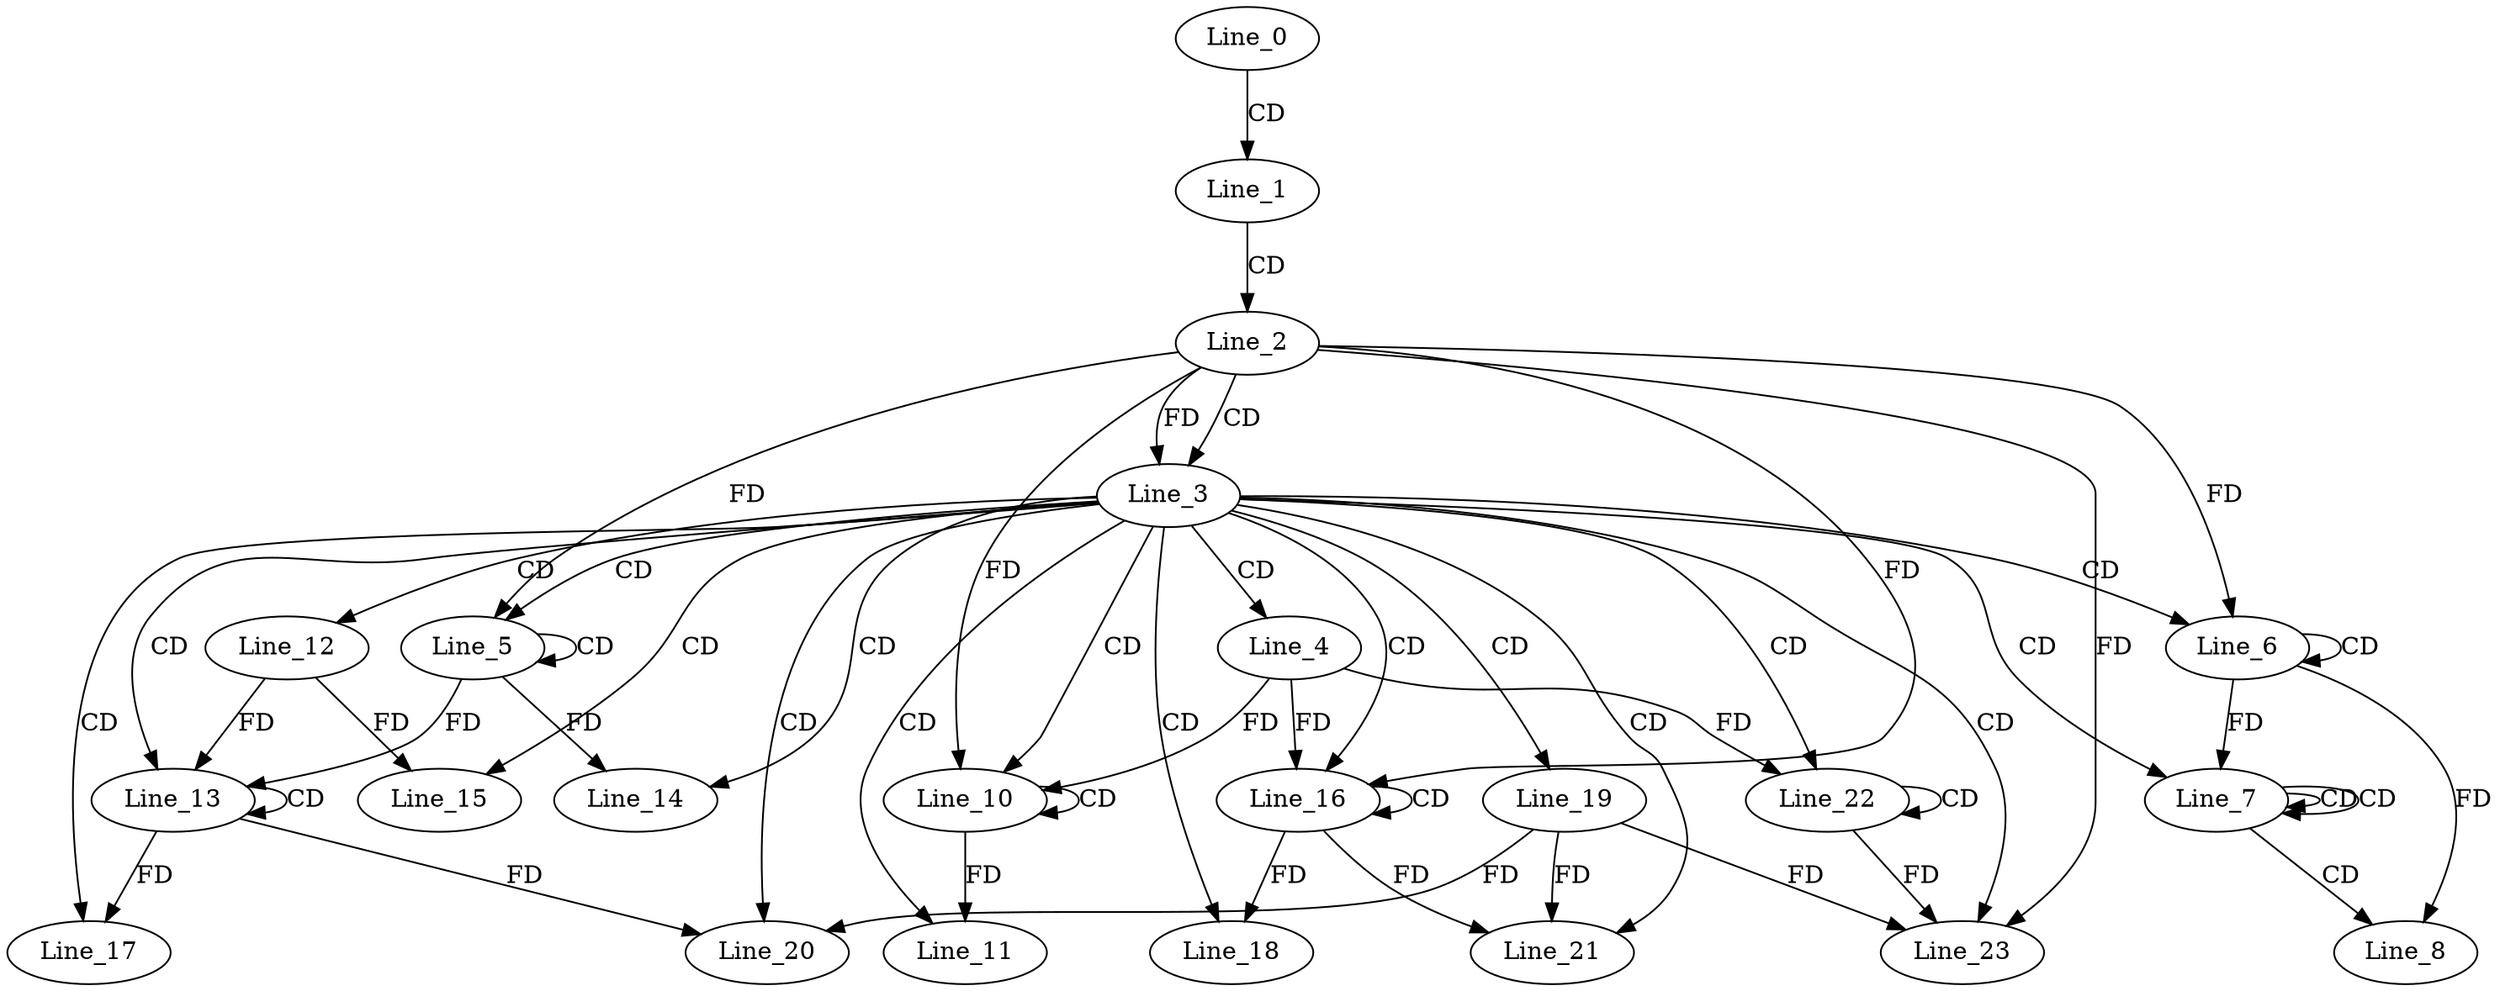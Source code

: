 digraph G {
  Line_0;
  Line_1;
  Line_2;
  Line_3;
  Line_3;
  Line_4;
  Line_5;
  Line_5;
  Line_5;
  Line_6;
  Line_6;
  Line_7;
  Line_7;
  Line_7;
  Line_8;
  Line_10;
  Line_10;
  Line_11;
  Line_12;
  Line_13;
  Line_13;
  Line_14;
  Line_15;
  Line_16;
  Line_16;
  Line_16;
  Line_17;
  Line_18;
  Line_19;
  Line_20;
  Line_21;
  Line_22;
  Line_22;
  Line_23;
  Line_23;
  Line_0 -> Line_1 [ label="CD" ];
  Line_1 -> Line_2 [ label="CD" ];
  Line_2 -> Line_3 [ label="CD" ];
  Line_2 -> Line_3 [ label="FD" ];
  Line_3 -> Line_4 [ label="CD" ];
  Line_3 -> Line_5 [ label="CD" ];
  Line_5 -> Line_5 [ label="CD" ];
  Line_2 -> Line_5 [ label="FD" ];
  Line_3 -> Line_6 [ label="CD" ];
  Line_6 -> Line_6 [ label="CD" ];
  Line_2 -> Line_6 [ label="FD" ];
  Line_3 -> Line_7 [ label="CD" ];
  Line_7 -> Line_7 [ label="CD" ];
  Line_7 -> Line_7 [ label="CD" ];
  Line_6 -> Line_7 [ label="FD" ];
  Line_7 -> Line_8 [ label="CD" ];
  Line_6 -> Line_8 [ label="FD" ];
  Line_3 -> Line_10 [ label="CD" ];
  Line_10 -> Line_10 [ label="CD" ];
  Line_2 -> Line_10 [ label="FD" ];
  Line_4 -> Line_10 [ label="FD" ];
  Line_3 -> Line_11 [ label="CD" ];
  Line_10 -> Line_11 [ label="FD" ];
  Line_3 -> Line_12 [ label="CD" ];
  Line_3 -> Line_13 [ label="CD" ];
  Line_13 -> Line_13 [ label="CD" ];
  Line_5 -> Line_13 [ label="FD" ];
  Line_12 -> Line_13 [ label="FD" ];
  Line_3 -> Line_14 [ label="CD" ];
  Line_5 -> Line_14 [ label="FD" ];
  Line_3 -> Line_15 [ label="CD" ];
  Line_12 -> Line_15 [ label="FD" ];
  Line_3 -> Line_16 [ label="CD" ];
  Line_16 -> Line_16 [ label="CD" ];
  Line_2 -> Line_16 [ label="FD" ];
  Line_4 -> Line_16 [ label="FD" ];
  Line_3 -> Line_17 [ label="CD" ];
  Line_13 -> Line_17 [ label="FD" ];
  Line_3 -> Line_18 [ label="CD" ];
  Line_16 -> Line_18 [ label="FD" ];
  Line_3 -> Line_19 [ label="CD" ];
  Line_3 -> Line_20 [ label="CD" ];
  Line_19 -> Line_20 [ label="FD" ];
  Line_13 -> Line_20 [ label="FD" ];
  Line_3 -> Line_21 [ label="CD" ];
  Line_19 -> Line_21 [ label="FD" ];
  Line_16 -> Line_21 [ label="FD" ];
  Line_3 -> Line_22 [ label="CD" ];
  Line_22 -> Line_22 [ label="CD" ];
  Line_4 -> Line_22 [ label="FD" ];
  Line_3 -> Line_23 [ label="CD" ];
  Line_22 -> Line_23 [ label="FD" ];
  Line_19 -> Line_23 [ label="FD" ];
  Line_2 -> Line_23 [ label="FD" ];
}
